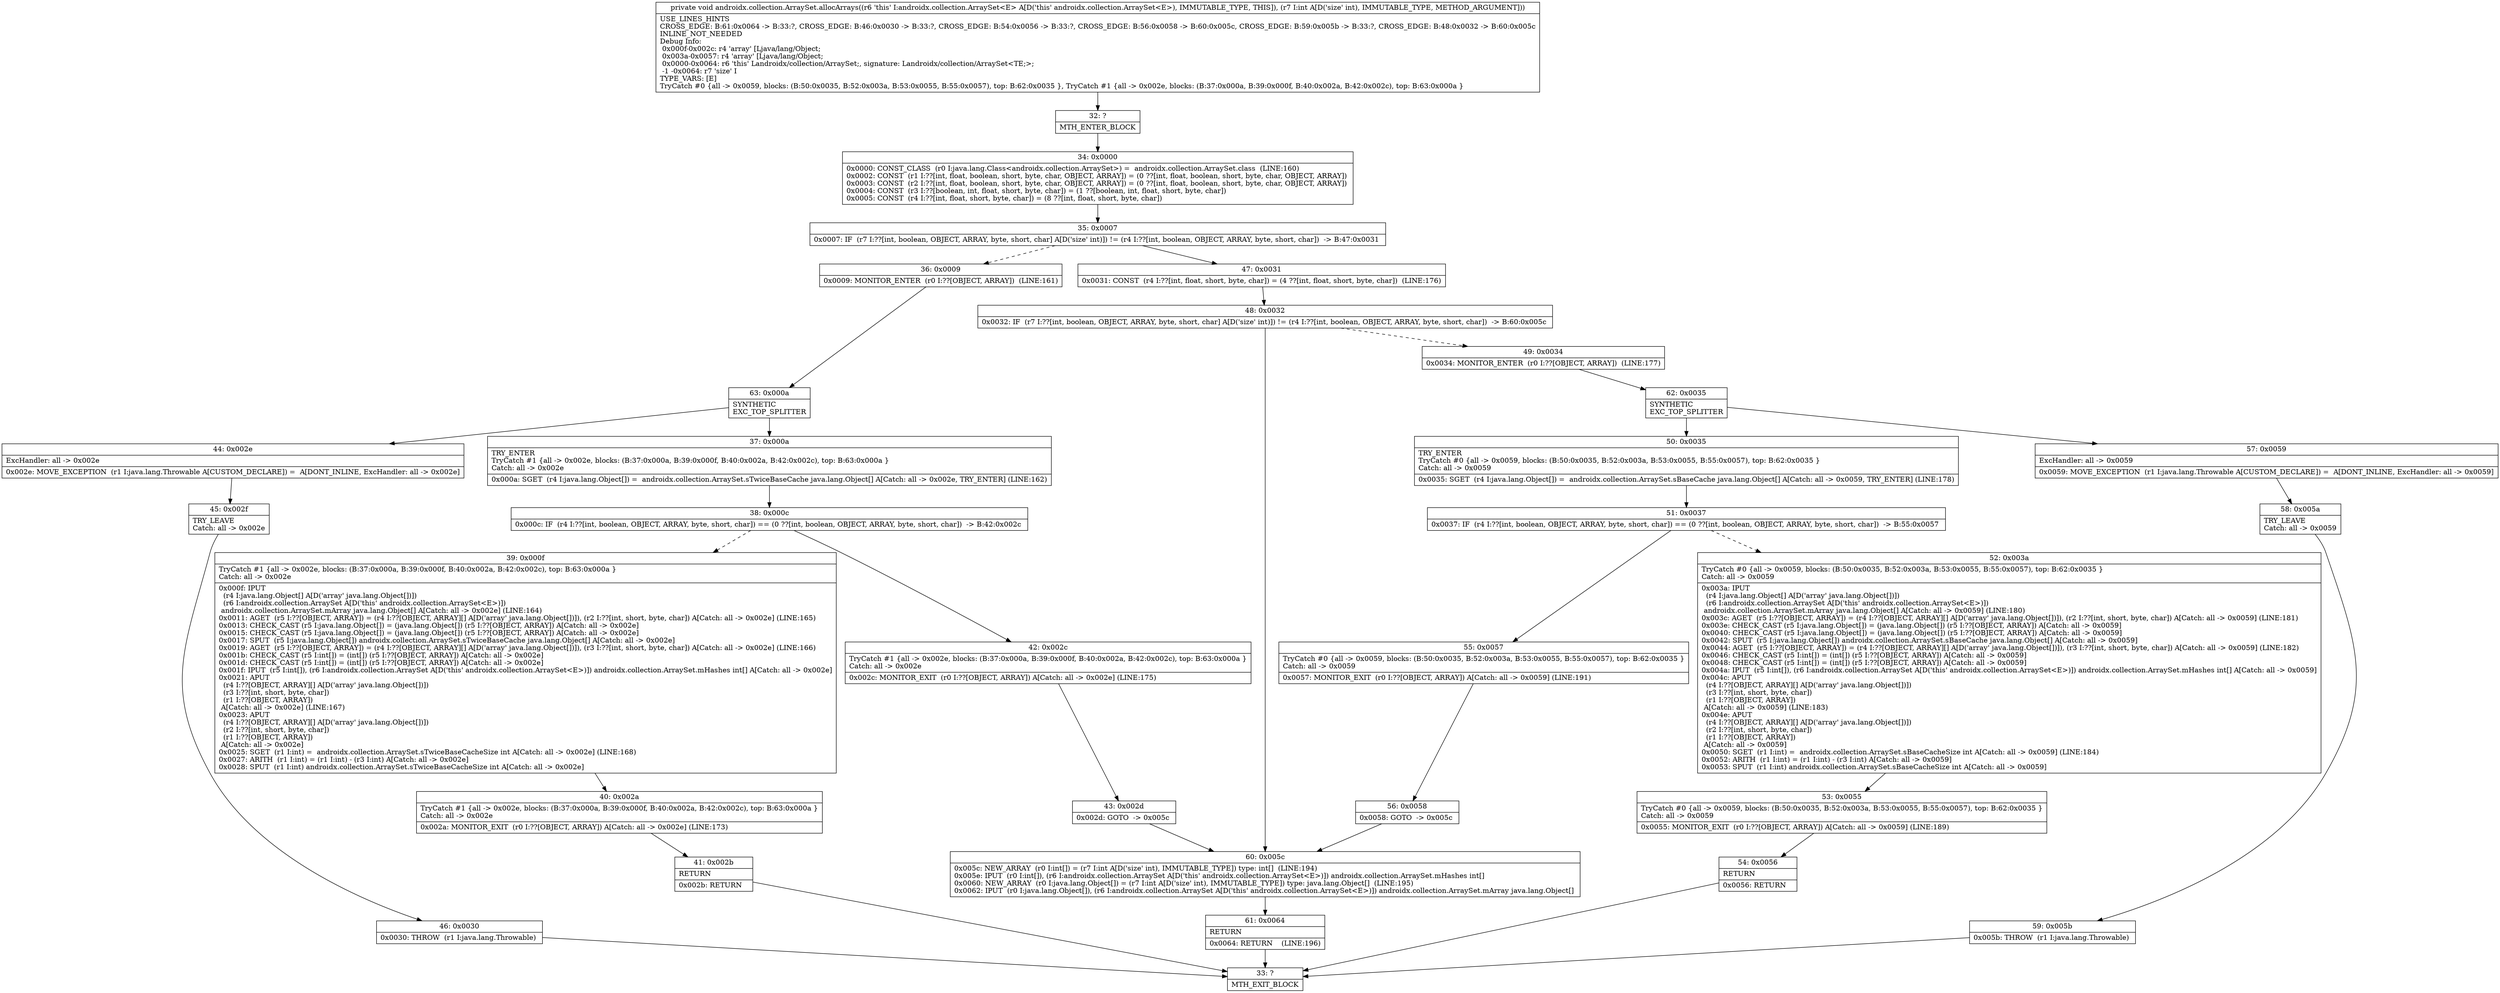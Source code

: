 digraph "CFG forandroidx.collection.ArraySet.allocArrays(I)V" {
Node_32 [shape=record,label="{32\:\ ?|MTH_ENTER_BLOCK\l}"];
Node_34 [shape=record,label="{34\:\ 0x0000|0x0000: CONST_CLASS  (r0 I:java.lang.Class\<androidx.collection.ArraySet\>) =  androidx.collection.ArraySet.class  (LINE:160)\l0x0002: CONST  (r1 I:??[int, float, boolean, short, byte, char, OBJECT, ARRAY]) = (0 ??[int, float, boolean, short, byte, char, OBJECT, ARRAY]) \l0x0003: CONST  (r2 I:??[int, float, boolean, short, byte, char, OBJECT, ARRAY]) = (0 ??[int, float, boolean, short, byte, char, OBJECT, ARRAY]) \l0x0004: CONST  (r3 I:??[boolean, int, float, short, byte, char]) = (1 ??[boolean, int, float, short, byte, char]) \l0x0005: CONST  (r4 I:??[int, float, short, byte, char]) = (8 ??[int, float, short, byte, char]) \l}"];
Node_35 [shape=record,label="{35\:\ 0x0007|0x0007: IF  (r7 I:??[int, boolean, OBJECT, ARRAY, byte, short, char] A[D('size' int)]) != (r4 I:??[int, boolean, OBJECT, ARRAY, byte, short, char])  \-\> B:47:0x0031 \l}"];
Node_36 [shape=record,label="{36\:\ 0x0009|0x0009: MONITOR_ENTER  (r0 I:??[OBJECT, ARRAY])  (LINE:161)\l}"];
Node_63 [shape=record,label="{63\:\ 0x000a|SYNTHETIC\lEXC_TOP_SPLITTER\l}"];
Node_37 [shape=record,label="{37\:\ 0x000a|TRY_ENTER\lTryCatch #1 \{all \-\> 0x002e, blocks: (B:37:0x000a, B:39:0x000f, B:40:0x002a, B:42:0x002c), top: B:63:0x000a \}\lCatch: all \-\> 0x002e\l|0x000a: SGET  (r4 I:java.lang.Object[]) =  androidx.collection.ArraySet.sTwiceBaseCache java.lang.Object[] A[Catch: all \-\> 0x002e, TRY_ENTER] (LINE:162)\l}"];
Node_38 [shape=record,label="{38\:\ 0x000c|0x000c: IF  (r4 I:??[int, boolean, OBJECT, ARRAY, byte, short, char]) == (0 ??[int, boolean, OBJECT, ARRAY, byte, short, char])  \-\> B:42:0x002c \l}"];
Node_39 [shape=record,label="{39\:\ 0x000f|TryCatch #1 \{all \-\> 0x002e, blocks: (B:37:0x000a, B:39:0x000f, B:40:0x002a, B:42:0x002c), top: B:63:0x000a \}\lCatch: all \-\> 0x002e\l|0x000f: IPUT  \l  (r4 I:java.lang.Object[] A[D('array' java.lang.Object[])])\l  (r6 I:androidx.collection.ArraySet A[D('this' androidx.collection.ArraySet\<E\>)])\l androidx.collection.ArraySet.mArray java.lang.Object[] A[Catch: all \-\> 0x002e] (LINE:164)\l0x0011: AGET  (r5 I:??[OBJECT, ARRAY]) = (r4 I:??[OBJECT, ARRAY][] A[D('array' java.lang.Object[])]), (r2 I:??[int, short, byte, char]) A[Catch: all \-\> 0x002e] (LINE:165)\l0x0013: CHECK_CAST (r5 I:java.lang.Object[]) = (java.lang.Object[]) (r5 I:??[OBJECT, ARRAY]) A[Catch: all \-\> 0x002e]\l0x0015: CHECK_CAST (r5 I:java.lang.Object[]) = (java.lang.Object[]) (r5 I:??[OBJECT, ARRAY]) A[Catch: all \-\> 0x002e]\l0x0017: SPUT  (r5 I:java.lang.Object[]) androidx.collection.ArraySet.sTwiceBaseCache java.lang.Object[] A[Catch: all \-\> 0x002e]\l0x0019: AGET  (r5 I:??[OBJECT, ARRAY]) = (r4 I:??[OBJECT, ARRAY][] A[D('array' java.lang.Object[])]), (r3 I:??[int, short, byte, char]) A[Catch: all \-\> 0x002e] (LINE:166)\l0x001b: CHECK_CAST (r5 I:int[]) = (int[]) (r5 I:??[OBJECT, ARRAY]) A[Catch: all \-\> 0x002e]\l0x001d: CHECK_CAST (r5 I:int[]) = (int[]) (r5 I:??[OBJECT, ARRAY]) A[Catch: all \-\> 0x002e]\l0x001f: IPUT  (r5 I:int[]), (r6 I:androidx.collection.ArraySet A[D('this' androidx.collection.ArraySet\<E\>)]) androidx.collection.ArraySet.mHashes int[] A[Catch: all \-\> 0x002e]\l0x0021: APUT  \l  (r4 I:??[OBJECT, ARRAY][] A[D('array' java.lang.Object[])])\l  (r3 I:??[int, short, byte, char])\l  (r1 I:??[OBJECT, ARRAY])\l A[Catch: all \-\> 0x002e] (LINE:167)\l0x0023: APUT  \l  (r4 I:??[OBJECT, ARRAY][] A[D('array' java.lang.Object[])])\l  (r2 I:??[int, short, byte, char])\l  (r1 I:??[OBJECT, ARRAY])\l A[Catch: all \-\> 0x002e]\l0x0025: SGET  (r1 I:int) =  androidx.collection.ArraySet.sTwiceBaseCacheSize int A[Catch: all \-\> 0x002e] (LINE:168)\l0x0027: ARITH  (r1 I:int) = (r1 I:int) \- (r3 I:int) A[Catch: all \-\> 0x002e]\l0x0028: SPUT  (r1 I:int) androidx.collection.ArraySet.sTwiceBaseCacheSize int A[Catch: all \-\> 0x002e]\l}"];
Node_40 [shape=record,label="{40\:\ 0x002a|TryCatch #1 \{all \-\> 0x002e, blocks: (B:37:0x000a, B:39:0x000f, B:40:0x002a, B:42:0x002c), top: B:63:0x000a \}\lCatch: all \-\> 0x002e\l|0x002a: MONITOR_EXIT  (r0 I:??[OBJECT, ARRAY]) A[Catch: all \-\> 0x002e] (LINE:173)\l}"];
Node_41 [shape=record,label="{41\:\ 0x002b|RETURN\l|0x002b: RETURN   \l}"];
Node_33 [shape=record,label="{33\:\ ?|MTH_EXIT_BLOCK\l}"];
Node_42 [shape=record,label="{42\:\ 0x002c|TryCatch #1 \{all \-\> 0x002e, blocks: (B:37:0x000a, B:39:0x000f, B:40:0x002a, B:42:0x002c), top: B:63:0x000a \}\lCatch: all \-\> 0x002e\l|0x002c: MONITOR_EXIT  (r0 I:??[OBJECT, ARRAY]) A[Catch: all \-\> 0x002e] (LINE:175)\l}"];
Node_43 [shape=record,label="{43\:\ 0x002d|0x002d: GOTO  \-\> 0x005c \l}"];
Node_60 [shape=record,label="{60\:\ 0x005c|0x005c: NEW_ARRAY  (r0 I:int[]) = (r7 I:int A[D('size' int), IMMUTABLE_TYPE]) type: int[]  (LINE:194)\l0x005e: IPUT  (r0 I:int[]), (r6 I:androidx.collection.ArraySet A[D('this' androidx.collection.ArraySet\<E\>)]) androidx.collection.ArraySet.mHashes int[] \l0x0060: NEW_ARRAY  (r0 I:java.lang.Object[]) = (r7 I:int A[D('size' int), IMMUTABLE_TYPE]) type: java.lang.Object[]  (LINE:195)\l0x0062: IPUT  (r0 I:java.lang.Object[]), (r6 I:androidx.collection.ArraySet A[D('this' androidx.collection.ArraySet\<E\>)]) androidx.collection.ArraySet.mArray java.lang.Object[] \l}"];
Node_61 [shape=record,label="{61\:\ 0x0064|RETURN\l|0x0064: RETURN    (LINE:196)\l}"];
Node_44 [shape=record,label="{44\:\ 0x002e|ExcHandler: all \-\> 0x002e\l|0x002e: MOVE_EXCEPTION  (r1 I:java.lang.Throwable A[CUSTOM_DECLARE]) =  A[DONT_INLINE, ExcHandler: all \-\> 0x002e]\l}"];
Node_45 [shape=record,label="{45\:\ 0x002f|TRY_LEAVE\lCatch: all \-\> 0x002e\l}"];
Node_46 [shape=record,label="{46\:\ 0x0030|0x0030: THROW  (r1 I:java.lang.Throwable) \l}"];
Node_47 [shape=record,label="{47\:\ 0x0031|0x0031: CONST  (r4 I:??[int, float, short, byte, char]) = (4 ??[int, float, short, byte, char])  (LINE:176)\l}"];
Node_48 [shape=record,label="{48\:\ 0x0032|0x0032: IF  (r7 I:??[int, boolean, OBJECT, ARRAY, byte, short, char] A[D('size' int)]) != (r4 I:??[int, boolean, OBJECT, ARRAY, byte, short, char])  \-\> B:60:0x005c \l}"];
Node_49 [shape=record,label="{49\:\ 0x0034|0x0034: MONITOR_ENTER  (r0 I:??[OBJECT, ARRAY])  (LINE:177)\l}"];
Node_62 [shape=record,label="{62\:\ 0x0035|SYNTHETIC\lEXC_TOP_SPLITTER\l}"];
Node_50 [shape=record,label="{50\:\ 0x0035|TRY_ENTER\lTryCatch #0 \{all \-\> 0x0059, blocks: (B:50:0x0035, B:52:0x003a, B:53:0x0055, B:55:0x0057), top: B:62:0x0035 \}\lCatch: all \-\> 0x0059\l|0x0035: SGET  (r4 I:java.lang.Object[]) =  androidx.collection.ArraySet.sBaseCache java.lang.Object[] A[Catch: all \-\> 0x0059, TRY_ENTER] (LINE:178)\l}"];
Node_51 [shape=record,label="{51\:\ 0x0037|0x0037: IF  (r4 I:??[int, boolean, OBJECT, ARRAY, byte, short, char]) == (0 ??[int, boolean, OBJECT, ARRAY, byte, short, char])  \-\> B:55:0x0057 \l}"];
Node_52 [shape=record,label="{52\:\ 0x003a|TryCatch #0 \{all \-\> 0x0059, blocks: (B:50:0x0035, B:52:0x003a, B:53:0x0055, B:55:0x0057), top: B:62:0x0035 \}\lCatch: all \-\> 0x0059\l|0x003a: IPUT  \l  (r4 I:java.lang.Object[] A[D('array' java.lang.Object[])])\l  (r6 I:androidx.collection.ArraySet A[D('this' androidx.collection.ArraySet\<E\>)])\l androidx.collection.ArraySet.mArray java.lang.Object[] A[Catch: all \-\> 0x0059] (LINE:180)\l0x003c: AGET  (r5 I:??[OBJECT, ARRAY]) = (r4 I:??[OBJECT, ARRAY][] A[D('array' java.lang.Object[])]), (r2 I:??[int, short, byte, char]) A[Catch: all \-\> 0x0059] (LINE:181)\l0x003e: CHECK_CAST (r5 I:java.lang.Object[]) = (java.lang.Object[]) (r5 I:??[OBJECT, ARRAY]) A[Catch: all \-\> 0x0059]\l0x0040: CHECK_CAST (r5 I:java.lang.Object[]) = (java.lang.Object[]) (r5 I:??[OBJECT, ARRAY]) A[Catch: all \-\> 0x0059]\l0x0042: SPUT  (r5 I:java.lang.Object[]) androidx.collection.ArraySet.sBaseCache java.lang.Object[] A[Catch: all \-\> 0x0059]\l0x0044: AGET  (r5 I:??[OBJECT, ARRAY]) = (r4 I:??[OBJECT, ARRAY][] A[D('array' java.lang.Object[])]), (r3 I:??[int, short, byte, char]) A[Catch: all \-\> 0x0059] (LINE:182)\l0x0046: CHECK_CAST (r5 I:int[]) = (int[]) (r5 I:??[OBJECT, ARRAY]) A[Catch: all \-\> 0x0059]\l0x0048: CHECK_CAST (r5 I:int[]) = (int[]) (r5 I:??[OBJECT, ARRAY]) A[Catch: all \-\> 0x0059]\l0x004a: IPUT  (r5 I:int[]), (r6 I:androidx.collection.ArraySet A[D('this' androidx.collection.ArraySet\<E\>)]) androidx.collection.ArraySet.mHashes int[] A[Catch: all \-\> 0x0059]\l0x004c: APUT  \l  (r4 I:??[OBJECT, ARRAY][] A[D('array' java.lang.Object[])])\l  (r3 I:??[int, short, byte, char])\l  (r1 I:??[OBJECT, ARRAY])\l A[Catch: all \-\> 0x0059] (LINE:183)\l0x004e: APUT  \l  (r4 I:??[OBJECT, ARRAY][] A[D('array' java.lang.Object[])])\l  (r2 I:??[int, short, byte, char])\l  (r1 I:??[OBJECT, ARRAY])\l A[Catch: all \-\> 0x0059]\l0x0050: SGET  (r1 I:int) =  androidx.collection.ArraySet.sBaseCacheSize int A[Catch: all \-\> 0x0059] (LINE:184)\l0x0052: ARITH  (r1 I:int) = (r1 I:int) \- (r3 I:int) A[Catch: all \-\> 0x0059]\l0x0053: SPUT  (r1 I:int) androidx.collection.ArraySet.sBaseCacheSize int A[Catch: all \-\> 0x0059]\l}"];
Node_53 [shape=record,label="{53\:\ 0x0055|TryCatch #0 \{all \-\> 0x0059, blocks: (B:50:0x0035, B:52:0x003a, B:53:0x0055, B:55:0x0057), top: B:62:0x0035 \}\lCatch: all \-\> 0x0059\l|0x0055: MONITOR_EXIT  (r0 I:??[OBJECT, ARRAY]) A[Catch: all \-\> 0x0059] (LINE:189)\l}"];
Node_54 [shape=record,label="{54\:\ 0x0056|RETURN\l|0x0056: RETURN   \l}"];
Node_55 [shape=record,label="{55\:\ 0x0057|TryCatch #0 \{all \-\> 0x0059, blocks: (B:50:0x0035, B:52:0x003a, B:53:0x0055, B:55:0x0057), top: B:62:0x0035 \}\lCatch: all \-\> 0x0059\l|0x0057: MONITOR_EXIT  (r0 I:??[OBJECT, ARRAY]) A[Catch: all \-\> 0x0059] (LINE:191)\l}"];
Node_56 [shape=record,label="{56\:\ 0x0058|0x0058: GOTO  \-\> 0x005c \l}"];
Node_57 [shape=record,label="{57\:\ 0x0059|ExcHandler: all \-\> 0x0059\l|0x0059: MOVE_EXCEPTION  (r1 I:java.lang.Throwable A[CUSTOM_DECLARE]) =  A[DONT_INLINE, ExcHandler: all \-\> 0x0059]\l}"];
Node_58 [shape=record,label="{58\:\ 0x005a|TRY_LEAVE\lCatch: all \-\> 0x0059\l}"];
Node_59 [shape=record,label="{59\:\ 0x005b|0x005b: THROW  (r1 I:java.lang.Throwable) \l}"];
MethodNode[shape=record,label="{private void androidx.collection.ArraySet.allocArrays((r6 'this' I:androidx.collection.ArraySet\<E\> A[D('this' androidx.collection.ArraySet\<E\>), IMMUTABLE_TYPE, THIS]), (r7 I:int A[D('size' int), IMMUTABLE_TYPE, METHOD_ARGUMENT]))  | USE_LINES_HINTS\lCROSS_EDGE: B:61:0x0064 \-\> B:33:?, CROSS_EDGE: B:46:0x0030 \-\> B:33:?, CROSS_EDGE: B:54:0x0056 \-\> B:33:?, CROSS_EDGE: B:56:0x0058 \-\> B:60:0x005c, CROSS_EDGE: B:59:0x005b \-\> B:33:?, CROSS_EDGE: B:48:0x0032 \-\> B:60:0x005c\lINLINE_NOT_NEEDED\lDebug Info:\l  0x000f\-0x002c: r4 'array' [Ljava\/lang\/Object;\l  0x003a\-0x0057: r4 'array' [Ljava\/lang\/Object;\l  0x0000\-0x0064: r6 'this' Landroidx\/collection\/ArraySet;, signature: Landroidx\/collection\/ArraySet\<TE;\>;\l  \-1 \-0x0064: r7 'size' I\lTYPE_VARS: [E]\lTryCatch #0 \{all \-\> 0x0059, blocks: (B:50:0x0035, B:52:0x003a, B:53:0x0055, B:55:0x0057), top: B:62:0x0035 \}, TryCatch #1 \{all \-\> 0x002e, blocks: (B:37:0x000a, B:39:0x000f, B:40:0x002a, B:42:0x002c), top: B:63:0x000a \}\l}"];
MethodNode -> Node_32;Node_32 -> Node_34;
Node_34 -> Node_35;
Node_35 -> Node_36[style=dashed];
Node_35 -> Node_47;
Node_36 -> Node_63;
Node_63 -> Node_37;
Node_63 -> Node_44;
Node_37 -> Node_38;
Node_38 -> Node_39[style=dashed];
Node_38 -> Node_42;
Node_39 -> Node_40;
Node_40 -> Node_41;
Node_41 -> Node_33;
Node_42 -> Node_43;
Node_43 -> Node_60;
Node_60 -> Node_61;
Node_61 -> Node_33;
Node_44 -> Node_45;
Node_45 -> Node_46;
Node_46 -> Node_33;
Node_47 -> Node_48;
Node_48 -> Node_49[style=dashed];
Node_48 -> Node_60;
Node_49 -> Node_62;
Node_62 -> Node_50;
Node_62 -> Node_57;
Node_50 -> Node_51;
Node_51 -> Node_52[style=dashed];
Node_51 -> Node_55;
Node_52 -> Node_53;
Node_53 -> Node_54;
Node_54 -> Node_33;
Node_55 -> Node_56;
Node_56 -> Node_60;
Node_57 -> Node_58;
Node_58 -> Node_59;
Node_59 -> Node_33;
}

